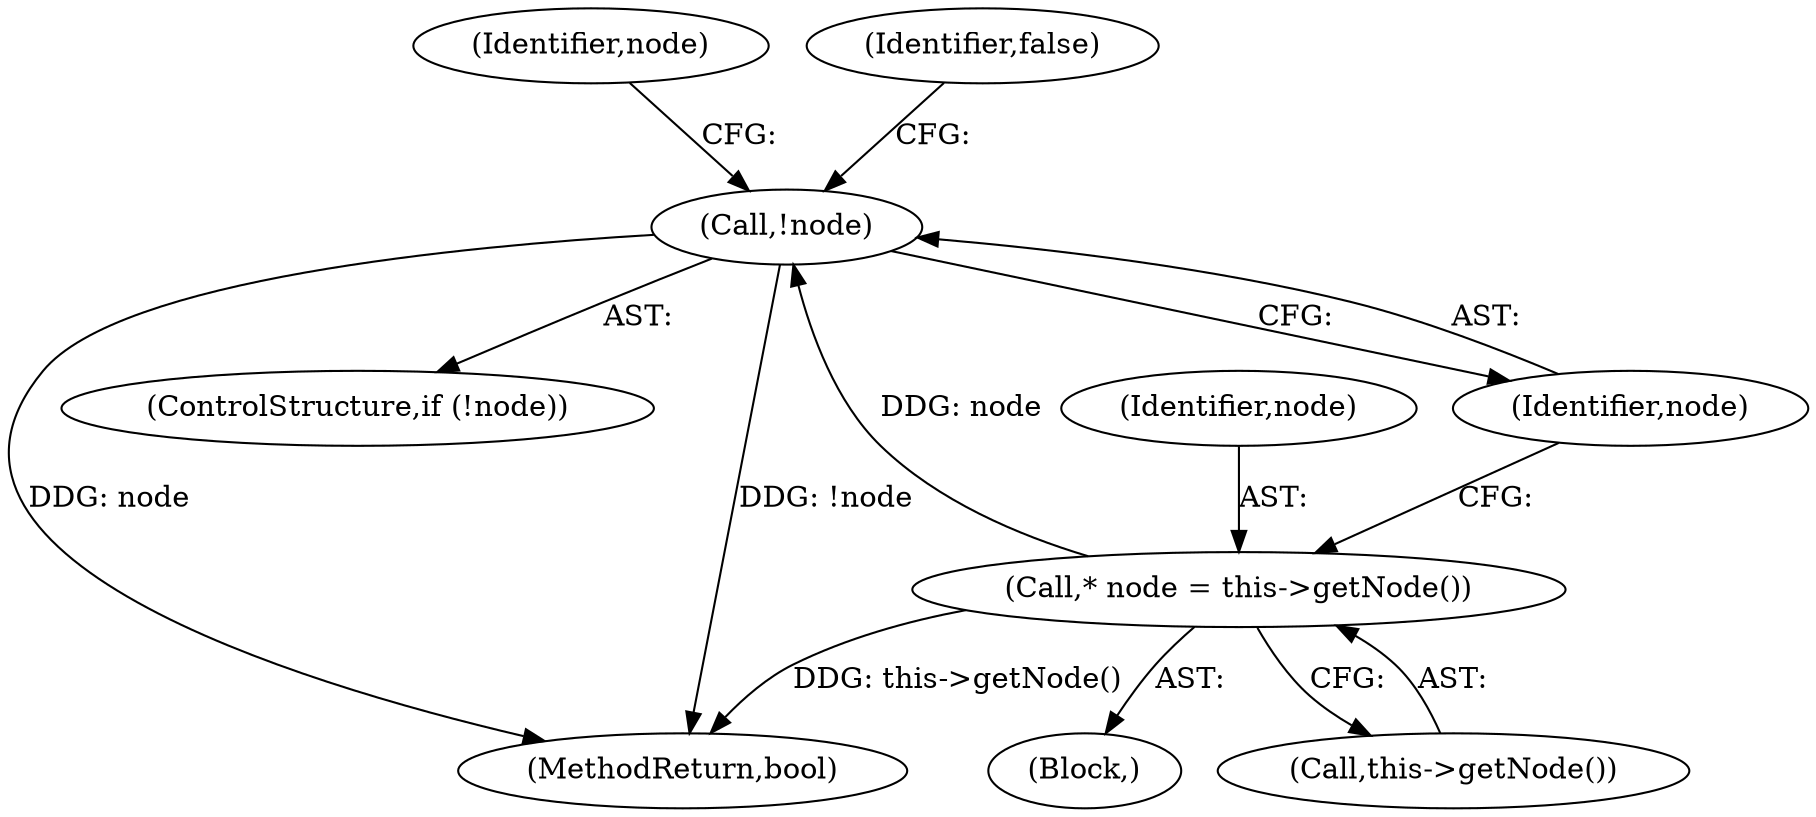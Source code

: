 digraph "0_Chrome_d27468a832d5316884bd02f459cbf493697fd7e1_26@pointer" {
"1000107" [label="(Call,!node)"];
"1000103" [label="(Call,* node = this->getNode())"];
"1000104" [label="(Identifier,node)"];
"1000114" [label="(Identifier,node)"];
"1000107" [label="(Call,!node)"];
"1000110" [label="(Identifier,false)"];
"1000105" [label="(Call,this->getNode())"];
"1000103" [label="(Call,* node = this->getNode())"];
"1000106" [label="(ControlStructure,if (!node))"];
"1000101" [label="(Block,)"];
"1000136" [label="(MethodReturn,bool)"];
"1000108" [label="(Identifier,node)"];
"1000107" -> "1000106"  [label="AST: "];
"1000107" -> "1000108"  [label="CFG: "];
"1000108" -> "1000107"  [label="AST: "];
"1000110" -> "1000107"  [label="CFG: "];
"1000114" -> "1000107"  [label="CFG: "];
"1000107" -> "1000136"  [label="DDG: node"];
"1000107" -> "1000136"  [label="DDG: !node"];
"1000103" -> "1000107"  [label="DDG: node"];
"1000103" -> "1000101"  [label="AST: "];
"1000103" -> "1000105"  [label="CFG: "];
"1000104" -> "1000103"  [label="AST: "];
"1000105" -> "1000103"  [label="AST: "];
"1000108" -> "1000103"  [label="CFG: "];
"1000103" -> "1000136"  [label="DDG: this->getNode()"];
}
